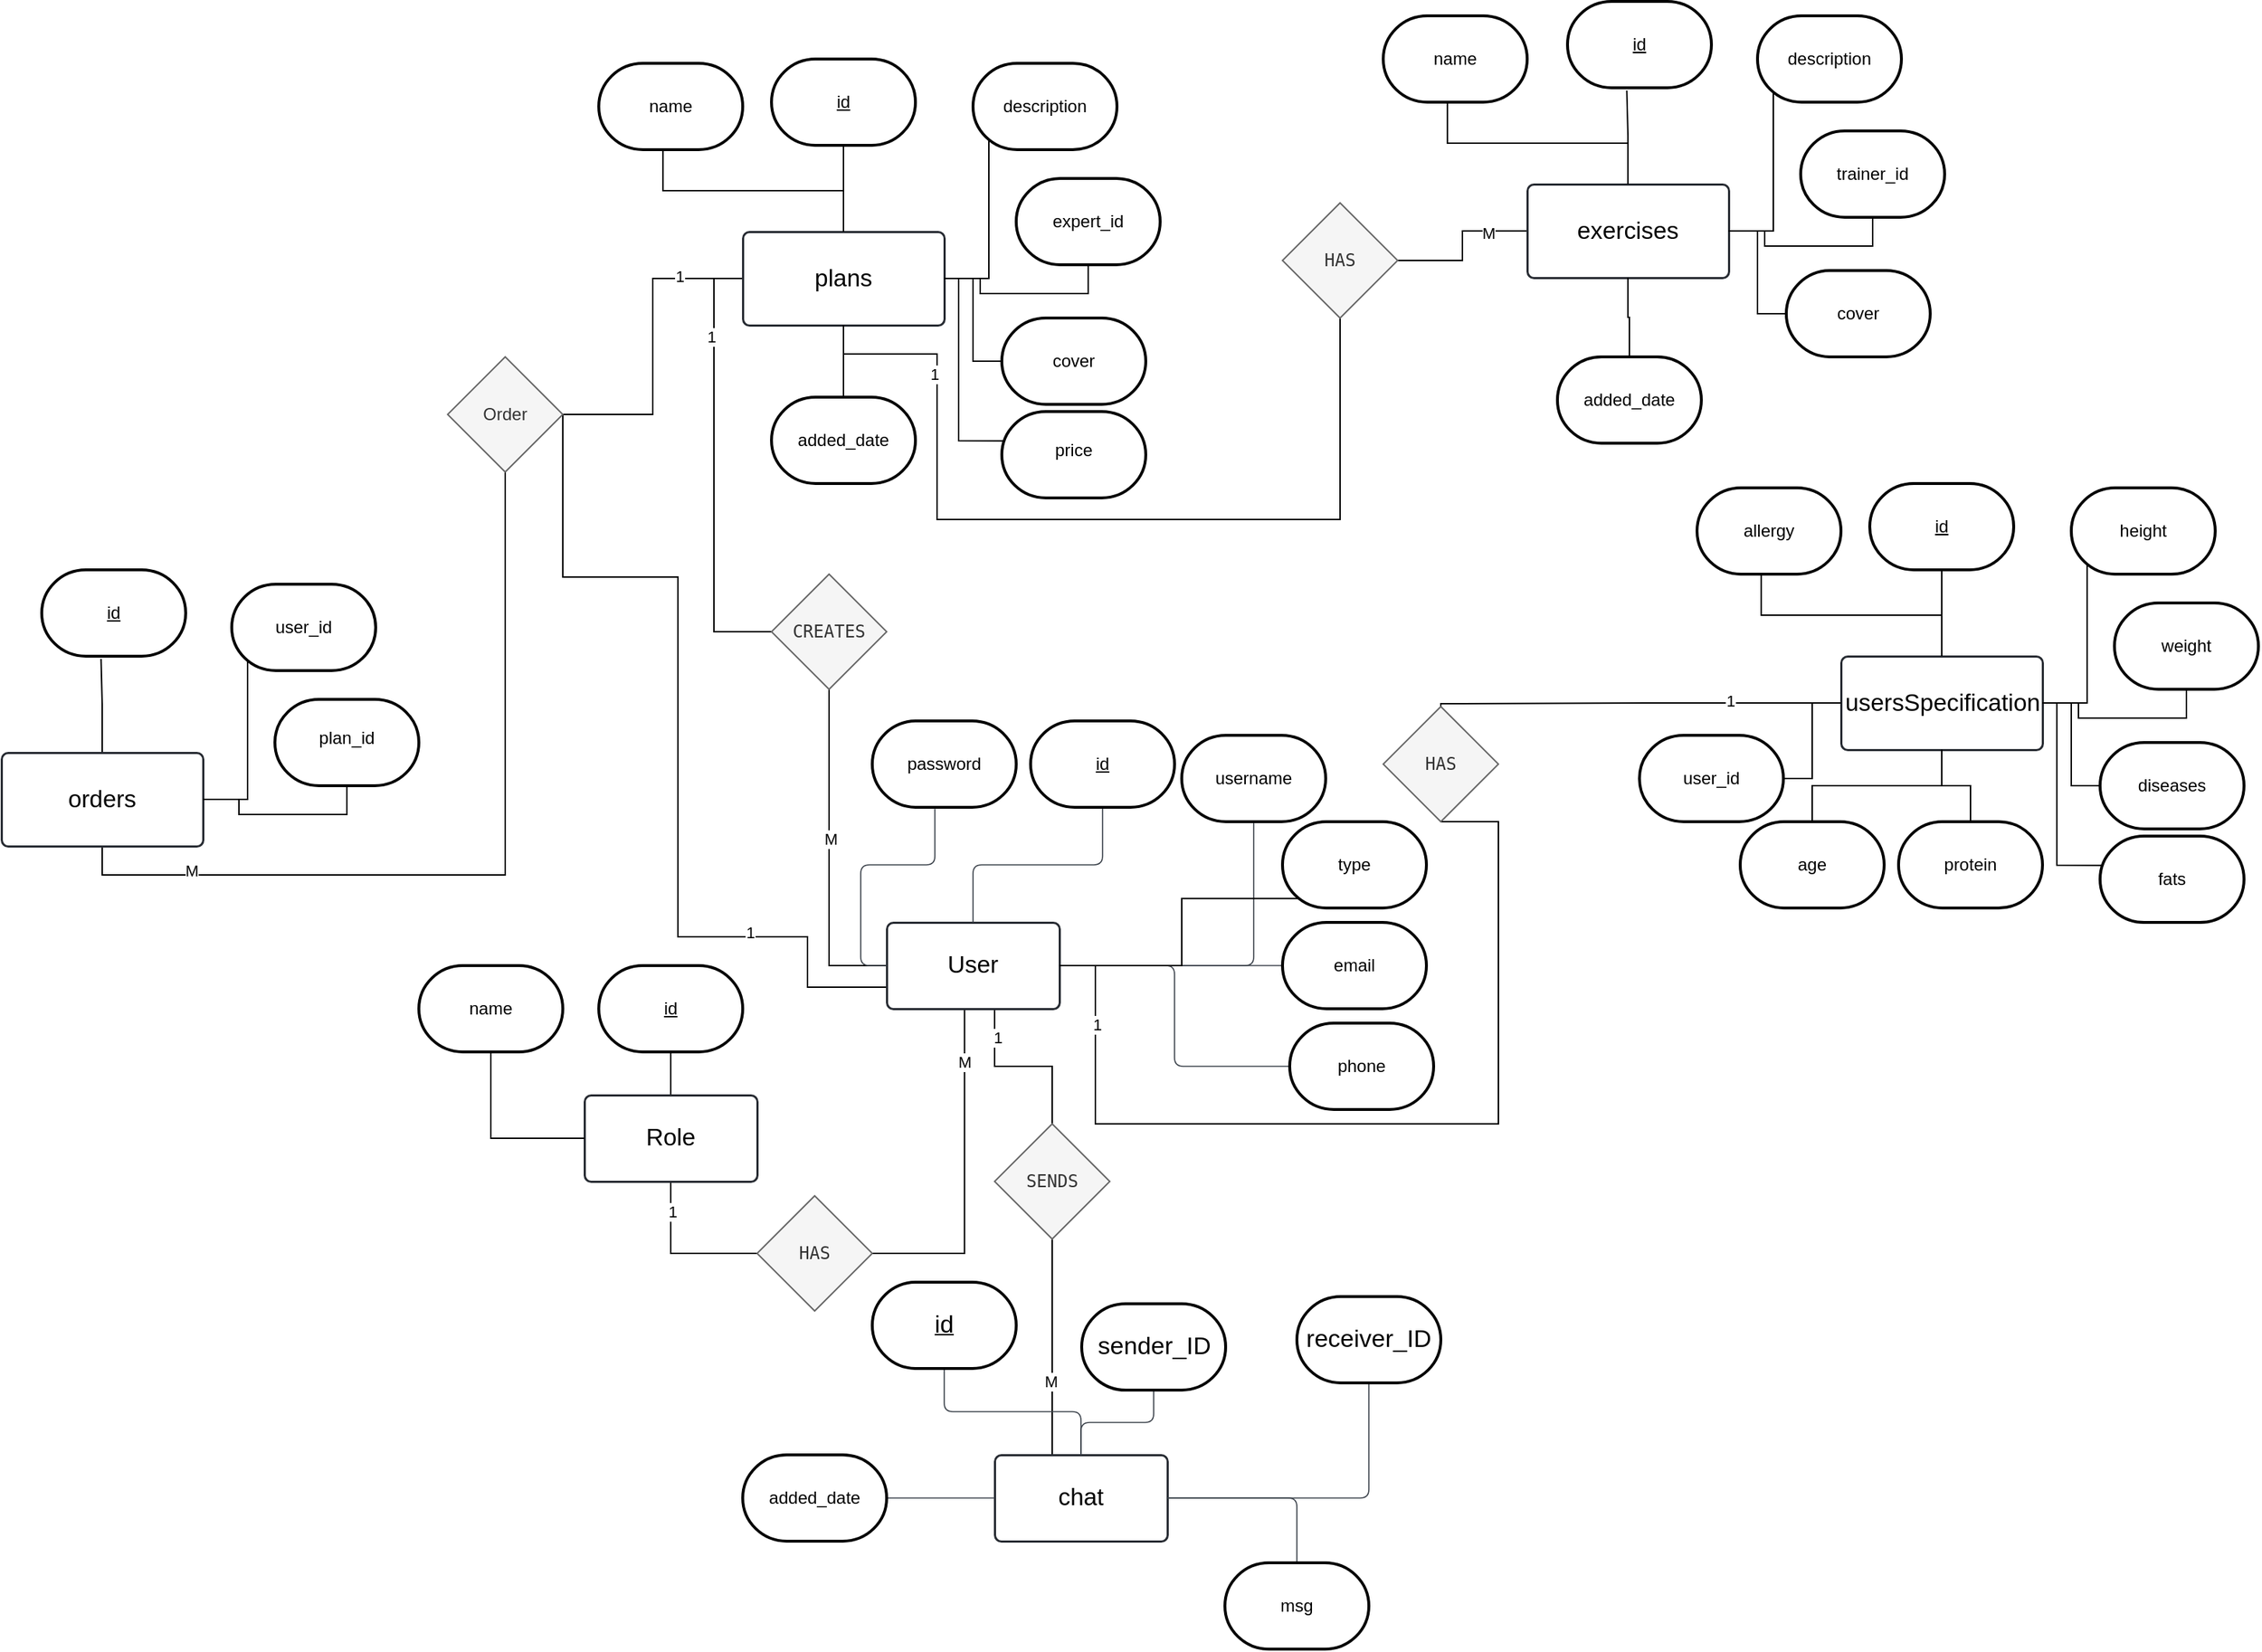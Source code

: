 <mxfile version="26.2.14">
  <diagram name="Page-1" id="hcpHZ6ccYuUKKbrcM0zQ">
    <mxGraphModel dx="2297" dy="2342" grid="1" gridSize="10" guides="1" tooltips="1" connect="1" arrows="1" fold="1" page="1" pageScale="1" pageWidth="583" pageHeight="827" math="0" shadow="0">
      <root>
        <mxCell id="0" />
        <mxCell id="1" parent="0" />
        <mxCell id="k14v_txheM4Cf3BcGJJy-207" style="edgeStyle=orthogonalEdgeStyle;rounded=0;orthogonalLoop=1;jettySize=auto;html=1;entryX=1;entryY=0.5;entryDx=0;entryDy=0;exitX=0.451;exitY=1.016;exitDx=0;exitDy=0;exitPerimeter=0;endArrow=none;startFill=0;" parent="1" source="k14v_txheM4Cf3BcGJJy-8" target="k14v_txheM4Cf3BcGJJy-202" edge="1">
          <mxGeometry relative="1" as="geometry" />
        </mxCell>
        <mxCell id="k14v_txheM4Cf3BcGJJy-210" value="M" style="edgeLabel;html=1;align=center;verticalAlign=middle;resizable=0;points=[];" parent="k14v_txheM4Cf3BcGJJy-207" vertex="1" connectable="0">
          <mxGeometry x="-0.691" relative="1" as="geometry">
            <mxPoint as="offset" />
          </mxGeometry>
        </mxCell>
        <mxCell id="k14v_txheM4Cf3BcGJJy-213" style="edgeStyle=orthogonalEdgeStyle;rounded=0;orthogonalLoop=1;jettySize=auto;html=1;entryX=0.5;entryY=1;entryDx=0;entryDy=0;endArrow=none;startFill=0;exitX=1;exitY=0.5;exitDx=0;exitDy=0;" parent="1" source="k14v_txheM4Cf3BcGJJy-8" target="k14v_txheM4Cf3BcGJJy-203" edge="1">
          <mxGeometry relative="1" as="geometry">
            <Array as="points">
              <mxPoint x="-80" y="-960" />
              <mxPoint x="-80" y="-850" />
              <mxPoint x="200" y="-850" />
              <mxPoint x="200" y="-1060" />
            </Array>
          </mxGeometry>
        </mxCell>
        <mxCell id="k14v_txheM4Cf3BcGJJy-214" value="1" style="edgeLabel;html=1;align=center;verticalAlign=middle;resizable=0;points=[];" parent="k14v_txheM4Cf3BcGJJy-213" vertex="1" connectable="0">
          <mxGeometry x="-0.805" y="1" relative="1" as="geometry">
            <mxPoint y="1" as="offset" />
          </mxGeometry>
        </mxCell>
        <mxCell id="k14v_txheM4Cf3BcGJJy-215" style="edgeStyle=orthogonalEdgeStyle;rounded=0;orthogonalLoop=1;jettySize=auto;html=1;entryX=0.5;entryY=1;entryDx=0;entryDy=0;exitX=0;exitY=0.5;exitDx=0;exitDy=0;endArrow=none;startFill=0;" parent="1" source="k14v_txheM4Cf3BcGJJy-8" target="k14v_txheM4Cf3BcGJJy-204" edge="1">
          <mxGeometry relative="1" as="geometry" />
        </mxCell>
        <mxCell id="k14v_txheM4Cf3BcGJJy-217" value="M" style="edgeLabel;html=1;align=center;verticalAlign=middle;resizable=0;points=[];" parent="k14v_txheM4Cf3BcGJJy-215" vertex="1" connectable="0">
          <mxGeometry x="0.112" y="-1" relative="1" as="geometry">
            <mxPoint y="1" as="offset" />
          </mxGeometry>
        </mxCell>
        <mxCell id="k14v_txheM4Cf3BcGJJy-226" style="edgeStyle=orthogonalEdgeStyle;rounded=0;orthogonalLoop=1;jettySize=auto;html=1;entryX=1;entryY=0.5;entryDx=0;entryDy=0;exitX=0;exitY=0.75;exitDx=0;exitDy=0;endArrow=none;startFill=0;" parent="1" source="k14v_txheM4Cf3BcGJJy-8" target="k14v_txheM4Cf3BcGJJy-223" edge="1">
          <mxGeometry relative="1" as="geometry">
            <Array as="points">
              <mxPoint x="-280" y="-945" />
              <mxPoint x="-280" y="-980" />
              <mxPoint x="-370" y="-980" />
              <mxPoint x="-370" y="-1230" />
            </Array>
          </mxGeometry>
        </mxCell>
        <mxCell id="k14v_txheM4Cf3BcGJJy-228" value="1" style="edgeLabel;html=1;align=center;verticalAlign=middle;resizable=0;points=[];" parent="k14v_txheM4Cf3BcGJJy-226" vertex="1" connectable="0">
          <mxGeometry x="-0.583" y="-3" relative="1" as="geometry">
            <mxPoint as="offset" />
          </mxGeometry>
        </mxCell>
        <mxCell id="k14v_txheM4Cf3BcGJJy-230" style="edgeStyle=orthogonalEdgeStyle;rounded=0;orthogonalLoop=1;jettySize=auto;html=1;endArrow=none;startFill=0;" parent="1" source="k14v_txheM4Cf3BcGJJy-8" target="k14v_txheM4Cf3BcGJJy-206" edge="1">
          <mxGeometry relative="1" as="geometry">
            <Array as="points">
              <mxPoint x="-150" y="-890" />
              <mxPoint x="-110" y="-890" />
            </Array>
          </mxGeometry>
        </mxCell>
        <mxCell id="k14v_txheM4Cf3BcGJJy-233" value="1" style="edgeLabel;html=1;align=center;verticalAlign=middle;resizable=0;points=[];" parent="k14v_txheM4Cf3BcGJJy-230" vertex="1" connectable="0">
          <mxGeometry x="-0.668" y="2" relative="1" as="geometry">
            <mxPoint as="offset" />
          </mxGeometry>
        </mxCell>
        <mxCell id="k14v_txheM4Cf3BcGJJy-8" value="User" style="html=1;overflow=block;blockSpacing=1;whiteSpace=wrap;fontSize=16.7;spacing=3.8;strokeColor=#282c33;strokeOpacity=100;fillOpacity=0;rounded=1;absoluteArcSize=1;arcSize=9;fillColor=#000000;strokeWidth=1.5;lucidId=ub4.8B3P5FTU;" parent="1" vertex="1">
          <mxGeometry x="-225" y="-990" width="120" height="60" as="geometry" />
        </mxCell>
        <mxCell id="k14v_txheM4Cf3BcGJJy-12" value="" style="html=1;jettySize=18;whiteSpace=wrap;fontSize=13;strokeColor=#3a414a;strokeOpacity=100;strokeWidth=0.8;rounded=1;arcSize=12;edgeStyle=orthogonalEdgeStyle;startArrow=none;endArrow=none;exitX=0.5;exitY=0;exitPerimeter=0;entryX=0.5;entryY=1;entryPerimeter=0;lucidId=Tl4.tdSYJboX;entryDx=0;entryDy=0;" parent="1" source="k14v_txheM4Cf3BcGJJy-8" target="k14v_txheM4Cf3BcGJJy-114" edge="1">
          <mxGeometry width="100" height="100" relative="1" as="geometry">
            <Array as="points" />
            <mxPoint x="-165" y="-1035" as="targetPoint" />
          </mxGeometry>
        </mxCell>
        <mxCell id="k14v_txheM4Cf3BcGJJy-14" value="" style="html=1;jettySize=18;whiteSpace=wrap;fontSize=13;strokeColor=#3a414a;strokeOpacity=100;strokeWidth=0.8;rounded=1;arcSize=12;edgeStyle=orthogonalEdgeStyle;startArrow=none;endArrow=none;exitX=1;exitY=0.5;exitPerimeter=0;entryX=0.5;entryY=1;entryPerimeter=0;lucidId=wm4.OwUb2Ibn;entryDx=0;entryDy=0;" parent="1" source="k14v_txheM4Cf3BcGJJy-8" target="k14v_txheM4Cf3BcGJJy-115" edge="1">
          <mxGeometry width="100" height="100" relative="1" as="geometry">
            <Array as="points" />
            <mxPoint x="-15" y="-1020" as="targetPoint" />
          </mxGeometry>
        </mxCell>
        <mxCell id="k14v_txheM4Cf3BcGJJy-16" value="" style="html=1;jettySize=18;whiteSpace=wrap;fontSize=13;strokeColor=#3a414a;strokeOpacity=100;strokeWidth=0.8;rounded=1;arcSize=12;edgeStyle=orthogonalEdgeStyle;startArrow=none;endArrow=none;exitX=1.006;exitY=0.5;exitPerimeter=0;entryX=0;entryY=0.5;entryPerimeter=0;lucidId=Om4.DYU~GO5D;entryDx=0;entryDy=0;" parent="1" source="k14v_txheM4Cf3BcGJJy-8" target="k14v_txheM4Cf3BcGJJy-116" edge="1">
          <mxGeometry width="100" height="100" relative="1" as="geometry">
            <Array as="points" />
            <mxPoint x="14.28" y="-960" as="targetPoint" />
          </mxGeometry>
        </mxCell>
        <mxCell id="k14v_txheM4Cf3BcGJJy-18" value="" style="html=1;jettySize=18;whiteSpace=wrap;fontSize=13;strokeColor=#3a414a;strokeOpacity=100;strokeWidth=0.8;rounded=1;arcSize=12;edgeStyle=orthogonalEdgeStyle;startArrow=none;endArrow=none;exitX=0;exitY=0.5;exitPerimeter=0;entryX=0.435;entryY=1.018;entryPerimeter=0;lucidId=~m4.EF5y.aCc;entryDx=0;entryDy=0;" parent="1" source="k14v_txheM4Cf3BcGJJy-8" target="k14v_txheM4Cf3BcGJJy-117" edge="1">
          <mxGeometry width="100" height="100" relative="1" as="geometry">
            <Array as="points" />
            <mxPoint x="-300" y="-1020.0" as="targetPoint" />
          </mxGeometry>
        </mxCell>
        <mxCell id="k14v_txheM4Cf3BcGJJy-20" value="" style="html=1;jettySize=18;whiteSpace=wrap;fontSize=13;strokeColor=#3a414a;strokeOpacity=100;strokeWidth=0.8;rounded=1;arcSize=12;edgeStyle=orthogonalEdgeStyle;startArrow=none;endArrow=none;exitX=1.006;exitY=0.5;exitPerimeter=0;entryX=0;entryY=0.5;entryPerimeter=0;lucidId=tn4.gTeW8K1N;entryDx=0;entryDy=0;" parent="1" source="k14v_txheM4Cf3BcGJJy-8" target="k14v_txheM4Cf3BcGJJy-118" edge="1">
          <mxGeometry width="100" height="100" relative="1" as="geometry">
            <Array as="points" />
            <mxPoint x="29.28" y="-890" as="targetPoint" />
          </mxGeometry>
        </mxCell>
        <mxCell id="k14v_txheM4Cf3BcGJJy-231" style="edgeStyle=orthogonalEdgeStyle;rounded=0;orthogonalLoop=1;jettySize=auto;html=1;entryX=0.5;entryY=1;entryDx=0;entryDy=0;endArrow=none;startFill=0;" parent="1" source="k14v_txheM4Cf3BcGJJy-49" target="k14v_txheM4Cf3BcGJJy-206" edge="1">
          <mxGeometry relative="1" as="geometry">
            <Array as="points">
              <mxPoint x="-110" y="-660" />
              <mxPoint x="-110" y="-660" />
            </Array>
          </mxGeometry>
        </mxCell>
        <mxCell id="k14v_txheM4Cf3BcGJJy-232" value="M" style="edgeLabel;html=1;align=center;verticalAlign=middle;resizable=0;points=[];" parent="k14v_txheM4Cf3BcGJJy-231" vertex="1" connectable="0">
          <mxGeometry x="-0.31" y="1" relative="1" as="geometry">
            <mxPoint as="offset" />
          </mxGeometry>
        </mxCell>
        <mxCell id="k14v_txheM4Cf3BcGJJy-49" value="chat" style="html=1;overflow=block;blockSpacing=1;whiteSpace=wrap;fontSize=16.7;spacing=3.8;strokeColor=#282c33;strokeOpacity=100;fillOpacity=0;rounded=1;absoluteArcSize=1;arcSize=9;fillColor=#000000;strokeWidth=1.5;lucidId=Aa4.6Gmrf4B5;" parent="1" vertex="1">
          <mxGeometry x="-150" y="-620" width="120" height="60" as="geometry" />
        </mxCell>
        <mxCell id="k14v_txheM4Cf3BcGJJy-55" value="" style="html=1;jettySize=18;whiteSpace=wrap;fontSize=13;strokeColor=#3a414a;strokeOpacity=100;strokeWidth=0.8;rounded=1;arcSize=12;edgeStyle=orthogonalEdgeStyle;startArrow=none;endArrow=none;exitX=0;exitY=0.5;exitPerimeter=0;entryX=1;entryY=0.5;entryPerimeter=0;lucidId=7h4..savkBz.;entryDx=0;entryDy=0;" parent="1" source="k14v_txheM4Cf3BcGJJy-49" target="k14v_txheM4Cf3BcGJJy-75" edge="1">
          <mxGeometry width="100" height="100" relative="1" as="geometry">
            <Array as="points" />
            <mxPoint x="-205" y="-590" as="targetPoint" />
          </mxGeometry>
        </mxCell>
        <mxCell id="k14v_txheM4Cf3BcGJJy-56" value="" style="html=1;jettySize=18;whiteSpace=wrap;fontSize=13;strokeColor=#3a414a;strokeOpacity=100;strokeWidth=0.8;rounded=1;arcSize=12;edgeStyle=orthogonalEdgeStyle;startArrow=none;endArrow=none;exitX=0.5;exitY=0;exitPerimeter=0;entryX=0.5;entryY=1;entryPerimeter=0;lucidId=gi4.UuPNpwAK;entryDx=0;entryDy=0;" parent="1" source="k14v_txheM4Cf3BcGJJy-49" target="k14v_txheM4Cf3BcGJJy-76" edge="1">
          <mxGeometry width="100" height="100" relative="1" as="geometry">
            <Array as="points" />
            <mxPoint x="-195" y="-650" as="targetPoint" />
          </mxGeometry>
        </mxCell>
        <mxCell id="k14v_txheM4Cf3BcGJJy-57" value="" style="html=1;jettySize=18;whiteSpace=wrap;fontSize=13;strokeColor=#3a414a;strokeOpacity=100;strokeWidth=0.8;rounded=1;arcSize=12;edgeStyle=orthogonalEdgeStyle;startArrow=none;endArrow=none;entryX=0.5;entryY=1;entryPerimeter=0;lucidId=wi4.hVW3zap1;entryDx=0;entryDy=0;" parent="1" source="k14v_txheM4Cf3BcGJJy-49" target="k14v_txheM4Cf3BcGJJy-77" edge="1">
          <mxGeometry width="100" height="100" relative="1" as="geometry">
            <Array as="points" />
            <mxPoint x="-45" y="-650" as="targetPoint" />
          </mxGeometry>
        </mxCell>
        <mxCell id="k14v_txheM4Cf3BcGJJy-58" value="" style="html=1;jettySize=18;whiteSpace=wrap;fontSize=13;strokeColor=#3a414a;strokeOpacity=100;strokeWidth=0.8;rounded=1;arcSize=12;edgeStyle=orthogonalEdgeStyle;startArrow=none;endArrow=none;exitX=1;exitY=0.5;exitPerimeter=0;entryX=0.5;entryY=1;entryPerimeter=0;lucidId=Ii4._DBY6bai;entryDx=0;entryDy=0;" parent="1" source="k14v_txheM4Cf3BcGJJy-49" target="k14v_txheM4Cf3BcGJJy-78" edge="1">
          <mxGeometry width="100" height="100" relative="1" as="geometry">
            <Array as="points" />
            <mxPoint x="105" y="-650" as="targetPoint" />
          </mxGeometry>
        </mxCell>
        <mxCell id="k14v_txheM4Cf3BcGJJy-59" value="" style="html=1;jettySize=18;whiteSpace=wrap;fontSize=13;strokeColor=#3a414a;strokeOpacity=100;strokeWidth=0.8;rounded=1;arcSize=12;edgeStyle=orthogonalEdgeStyle;startArrow=none;endArrow=none;exitX=1;exitY=0.5;exitPerimeter=0;lucidId=6i4.wJq~u8gJ;entryX=0.5;entryY=0;entryDx=0;entryDy=0;entryPerimeter=0;" parent="1" source="k14v_txheM4Cf3BcGJJy-49" target="k14v_txheM4Cf3BcGJJy-79" edge="1">
          <mxGeometry width="100" height="100" relative="1" as="geometry">
            <Array as="points" />
            <mxPoint x="60" y="-550" as="targetPoint" />
          </mxGeometry>
        </mxCell>
        <mxCell id="k14v_txheM4Cf3BcGJJy-75" value="added_date" style="strokeWidth=2;html=1;shape=mxgraph.flowchart.terminator;whiteSpace=wrap;" parent="1" vertex="1">
          <mxGeometry x="-325" y="-620" width="100" height="60" as="geometry" />
        </mxCell>
        <mxCell id="k14v_txheM4Cf3BcGJJy-76" value="&lt;span style=&quot;font-size: 17px;&quot;&gt;&lt;u&gt;id&lt;/u&gt;&lt;/span&gt;" style="strokeWidth=2;html=1;shape=mxgraph.flowchart.terminator;whiteSpace=wrap;" parent="1" vertex="1">
          <mxGeometry x="-235" y="-740" width="100" height="60" as="geometry" />
        </mxCell>
        <mxCell id="k14v_txheM4Cf3BcGJJy-77" value="&lt;span style=&quot;font-size: 17px;&quot;&gt;sender_ID&lt;/span&gt;" style="strokeWidth=2;html=1;shape=mxgraph.flowchart.terminator;whiteSpace=wrap;" parent="1" vertex="1">
          <mxGeometry x="-89.5" y="-725" width="100" height="60" as="geometry" />
        </mxCell>
        <mxCell id="k14v_txheM4Cf3BcGJJy-78" value="&lt;span style=&quot;font-size: 17px;&quot;&gt;receiver_ID&lt;/span&gt;" style="strokeWidth=2;html=1;shape=mxgraph.flowchart.terminator;whiteSpace=wrap;" parent="1" vertex="1">
          <mxGeometry x="60" y="-730" width="100" height="60" as="geometry" />
        </mxCell>
        <mxCell id="k14v_txheM4Cf3BcGJJy-79" value="msg" style="strokeWidth=2;html=1;shape=mxgraph.flowchart.terminator;whiteSpace=wrap;" parent="1" vertex="1">
          <mxGeometry x="10" y="-545" width="100" height="60" as="geometry" />
        </mxCell>
        <mxCell id="k14v_txheM4Cf3BcGJJy-114" value="&lt;u&gt;id&lt;/u&gt;" style="strokeWidth=2;html=1;shape=mxgraph.flowchart.terminator;whiteSpace=wrap;" parent="1" vertex="1">
          <mxGeometry x="-125" y="-1130" width="100" height="60" as="geometry" />
        </mxCell>
        <mxCell id="k14v_txheM4Cf3BcGJJy-115" value="username" style="strokeWidth=2;html=1;shape=mxgraph.flowchart.terminator;whiteSpace=wrap;" parent="1" vertex="1">
          <mxGeometry x="-20" y="-1120" width="100" height="60" as="geometry" />
        </mxCell>
        <mxCell id="k14v_txheM4Cf3BcGJJy-116" value="email" style="strokeWidth=2;html=1;shape=mxgraph.flowchart.terminator;whiteSpace=wrap;" parent="1" vertex="1">
          <mxGeometry x="50" y="-990" width="100" height="60" as="geometry" />
        </mxCell>
        <mxCell id="k14v_txheM4Cf3BcGJJy-117" value="password" style="strokeWidth=2;html=1;shape=mxgraph.flowchart.terminator;whiteSpace=wrap;" parent="1" vertex="1">
          <mxGeometry x="-235" y="-1130" width="100" height="60" as="geometry" />
        </mxCell>
        <mxCell id="k14v_txheM4Cf3BcGJJy-118" value="phone" style="strokeWidth=2;html=1;shape=mxgraph.flowchart.terminator;whiteSpace=wrap;" parent="1" vertex="1">
          <mxGeometry x="55" y="-920" width="100" height="60" as="geometry" />
        </mxCell>
        <mxCell id="k14v_txheM4Cf3BcGJJy-119" value="type" style="strokeWidth=2;html=1;shape=mxgraph.flowchart.terminator;whiteSpace=wrap;" parent="1" vertex="1">
          <mxGeometry x="50" y="-1060" width="100" height="60" as="geometry" />
        </mxCell>
        <mxCell id="k14v_txheM4Cf3BcGJJy-120" style="edgeStyle=orthogonalEdgeStyle;rounded=0;orthogonalLoop=1;jettySize=auto;html=1;entryX=0.11;entryY=0.89;entryDx=0;entryDy=0;entryPerimeter=0;endArrow=none;startFill=0;" parent="1" source="k14v_txheM4Cf3BcGJJy-8" target="k14v_txheM4Cf3BcGJJy-119" edge="1">
          <mxGeometry relative="1" as="geometry">
            <Array as="points">
              <mxPoint x="-20" y="-960" />
              <mxPoint x="-20" y="-1007" />
            </Array>
          </mxGeometry>
        </mxCell>
        <mxCell id="k14v_txheM4Cf3BcGJJy-125" style="edgeStyle=orthogonalEdgeStyle;rounded=0;orthogonalLoop=1;jettySize=auto;html=1;endArrow=none;startFill=0;" parent="1" source="k14v_txheM4Cf3BcGJJy-121" target="k14v_txheM4Cf3BcGJJy-123" edge="1">
          <mxGeometry relative="1" as="geometry" />
        </mxCell>
        <mxCell id="k14v_txheM4Cf3BcGJJy-208" style="edgeStyle=orthogonalEdgeStyle;rounded=0;orthogonalLoop=1;jettySize=auto;html=1;entryX=0;entryY=0.5;entryDx=0;entryDy=0;endArrow=none;startFill=0;" parent="1" source="k14v_txheM4Cf3BcGJJy-121" target="k14v_txheM4Cf3BcGJJy-202" edge="1">
          <mxGeometry relative="1" as="geometry" />
        </mxCell>
        <mxCell id="k14v_txheM4Cf3BcGJJy-209" value="1" style="edgeLabel;html=1;align=center;verticalAlign=middle;resizable=0;points=[];" parent="k14v_txheM4Cf3BcGJJy-208" vertex="1" connectable="0">
          <mxGeometry x="-0.621" y="1" relative="1" as="geometry">
            <mxPoint as="offset" />
          </mxGeometry>
        </mxCell>
        <mxCell id="k14v_txheM4Cf3BcGJJy-121" value="Role" style="html=1;overflow=block;blockSpacing=1;whiteSpace=wrap;fontSize=16.7;spacing=3.8;strokeColor=#282c33;strokeOpacity=100;fillOpacity=0;rounded=1;absoluteArcSize=1;arcSize=9;fillColor=#000000;strokeWidth=1.5;lucidId=ub4.8B3P5FTU;" parent="1" vertex="1">
          <mxGeometry x="-435" y="-870" width="120" height="60" as="geometry" />
        </mxCell>
        <mxCell id="k14v_txheM4Cf3BcGJJy-123" value="&lt;u&gt;id&lt;/u&gt;" style="strokeWidth=2;html=1;shape=mxgraph.flowchart.terminator;whiteSpace=wrap;" parent="1" vertex="1">
          <mxGeometry x="-425" y="-960" width="100" height="60" as="geometry" />
        </mxCell>
        <mxCell id="k14v_txheM4Cf3BcGJJy-124" value="name" style="strokeWidth=2;html=1;shape=mxgraph.flowchart.terminator;whiteSpace=wrap;" parent="1" vertex="1">
          <mxGeometry x="-550" y="-960" width="100" height="60" as="geometry" />
        </mxCell>
        <mxCell id="k14v_txheM4Cf3BcGJJy-126" style="edgeStyle=orthogonalEdgeStyle;rounded=0;orthogonalLoop=1;jettySize=auto;html=1;exitX=0;exitY=0.5;exitDx=0;exitDy=0;entryX=0.5;entryY=1;entryDx=0;entryDy=0;entryPerimeter=0;endArrow=none;startFill=0;" parent="1" source="k14v_txheM4Cf3BcGJJy-121" target="k14v_txheM4Cf3BcGJJy-124" edge="1">
          <mxGeometry relative="1" as="geometry" />
        </mxCell>
        <mxCell id="k14v_txheM4Cf3BcGJJy-139" style="edgeStyle=orthogonalEdgeStyle;rounded=0;orthogonalLoop=1;jettySize=auto;html=1;endArrow=none;startFill=0;entryX=0.5;entryY=1;entryDx=0;entryDy=0;entryPerimeter=0;" parent="1" source="k14v_txheM4Cf3BcGJJy-129" target="k14v_txheM4Cf3BcGJJy-130" edge="1">
          <mxGeometry relative="1" as="geometry">
            <mxPoint x="508" y="-1230" as="targetPoint" />
          </mxGeometry>
        </mxCell>
        <mxCell id="k14v_txheM4Cf3BcGJJy-143" style="edgeStyle=orthogonalEdgeStyle;rounded=0;orthogonalLoop=1;jettySize=auto;html=1;endArrow=none;startFill=0;" parent="1" source="k14v_txheM4Cf3BcGJJy-129" target="k14v_txheM4Cf3BcGJJy-134" edge="1">
          <mxGeometry relative="1" as="geometry" />
        </mxCell>
        <mxCell id="k14v_txheM4Cf3BcGJJy-211" style="edgeStyle=orthogonalEdgeStyle;rounded=0;orthogonalLoop=1;jettySize=auto;html=1;entryX=0.5;entryY=0;entryDx=0;entryDy=0;endArrow=none;startFill=0;" parent="1" source="k14v_txheM4Cf3BcGJJy-129" target="k14v_txheM4Cf3BcGJJy-203" edge="1">
          <mxGeometry relative="1" as="geometry">
            <Array as="points">
              <mxPoint x="318" y="-1142" />
              <mxPoint x="160" y="-1142" />
            </Array>
          </mxGeometry>
        </mxCell>
        <mxCell id="k14v_txheM4Cf3BcGJJy-212" value="1" style="edgeLabel;html=1;align=center;verticalAlign=middle;resizable=0;points=[];" parent="k14v_txheM4Cf3BcGJJy-211" vertex="1" connectable="0">
          <mxGeometry x="-0.449" y="-2" relative="1" as="geometry">
            <mxPoint as="offset" />
          </mxGeometry>
        </mxCell>
        <mxCell id="k14v_txheM4Cf3BcGJJy-129" value="usersSpecification" style="html=1;overflow=block;blockSpacing=1;whiteSpace=wrap;fontSize=16.7;spacing=3.8;strokeColor=#282c33;strokeOpacity=100;fillOpacity=0;rounded=1;absoluteArcSize=1;arcSize=9;fillColor=#000000;strokeWidth=1.5;lucidId=ub4.8B3P5FTU;" parent="1" vertex="1">
          <mxGeometry x="438" y="-1175" width="140" height="65" as="geometry" />
        </mxCell>
        <mxCell id="k14v_txheM4Cf3BcGJJy-130" value="&lt;u&gt;id&lt;/u&gt;" style="strokeWidth=2;html=1;shape=mxgraph.flowchart.terminator;whiteSpace=wrap;" parent="1" vertex="1">
          <mxGeometry x="458" y="-1295" width="100" height="60" as="geometry" />
        </mxCell>
        <mxCell id="k14v_txheM4Cf3BcGJJy-131" value="allergy" style="strokeWidth=2;html=1;shape=mxgraph.flowchart.terminator;whiteSpace=wrap;" parent="1" vertex="1">
          <mxGeometry x="338" y="-1292" width="100" height="60" as="geometry" />
        </mxCell>
        <mxCell id="k14v_txheM4Cf3BcGJJy-132" value="height" style="strokeWidth=2;html=1;shape=mxgraph.flowchart.terminator;whiteSpace=wrap;" parent="1" vertex="1">
          <mxGeometry x="598" y="-1292" width="100" height="60" as="geometry" />
        </mxCell>
        <mxCell id="k14v_txheM4Cf3BcGJJy-133" value="weight" style="strokeWidth=2;html=1;shape=mxgraph.flowchart.terminator;whiteSpace=wrap;" parent="1" vertex="1">
          <mxGeometry x="628" y="-1212" width="100" height="60" as="geometry" />
        </mxCell>
        <mxCell id="k14v_txheM4Cf3BcGJJy-134" value="diseases" style="strokeWidth=2;html=1;shape=mxgraph.flowchart.terminator;whiteSpace=wrap;" parent="1" vertex="1">
          <mxGeometry x="618" y="-1115" width="100" height="60" as="geometry" />
        </mxCell>
        <mxCell id="k14v_txheM4Cf3BcGJJy-135" value="fats" style="strokeWidth=2;html=1;shape=mxgraph.flowchart.terminator;whiteSpace=wrap;" parent="1" vertex="1">
          <mxGeometry x="618" y="-1050" width="100" height="60" as="geometry" />
        </mxCell>
        <mxCell id="k14v_txheM4Cf3BcGJJy-136" value="protein" style="strokeWidth=2;html=1;shape=mxgraph.flowchart.terminator;whiteSpace=wrap;" parent="1" vertex="1">
          <mxGeometry x="478" y="-1060" width="100" height="60" as="geometry" />
        </mxCell>
        <mxCell id="k14v_txheM4Cf3BcGJJy-137" value="age" style="strokeWidth=2;html=1;shape=mxgraph.flowchart.terminator;whiteSpace=wrap;" parent="1" vertex="1">
          <mxGeometry x="368" y="-1060" width="100" height="60" as="geometry" />
        </mxCell>
        <mxCell id="k14v_txheM4Cf3BcGJJy-138" value="user_id" style="strokeWidth=2;html=1;shape=mxgraph.flowchart.terminator;whiteSpace=wrap;" parent="1" vertex="1">
          <mxGeometry x="298" y="-1120" width="100" height="60" as="geometry" />
        </mxCell>
        <mxCell id="k14v_txheM4Cf3BcGJJy-140" style="edgeStyle=orthogonalEdgeStyle;rounded=0;orthogonalLoop=1;jettySize=auto;html=1;entryX=0.446;entryY=1.003;entryDx=0;entryDy=0;entryPerimeter=0;endArrow=none;startFill=0;" parent="1" source="k14v_txheM4Cf3BcGJJy-129" target="k14v_txheM4Cf3BcGJJy-131" edge="1">
          <mxGeometry relative="1" as="geometry" />
        </mxCell>
        <mxCell id="k14v_txheM4Cf3BcGJJy-141" style="edgeStyle=orthogonalEdgeStyle;rounded=0;orthogonalLoop=1;jettySize=auto;html=1;entryX=0.11;entryY=0.89;entryDx=0;entryDy=0;entryPerimeter=0;endArrow=none;startFill=0;" parent="1" source="k14v_txheM4Cf3BcGJJy-129" target="k14v_txheM4Cf3BcGJJy-132" edge="1">
          <mxGeometry relative="1" as="geometry" />
        </mxCell>
        <mxCell id="k14v_txheM4Cf3BcGJJy-142" style="edgeStyle=orthogonalEdgeStyle;rounded=0;orthogonalLoop=1;jettySize=auto;html=1;entryX=0.5;entryY=1;entryDx=0;entryDy=0;entryPerimeter=0;endArrow=none;startFill=0;" parent="1" source="k14v_txheM4Cf3BcGJJy-129" target="k14v_txheM4Cf3BcGJJy-133" edge="1">
          <mxGeometry relative="1" as="geometry" />
        </mxCell>
        <mxCell id="k14v_txheM4Cf3BcGJJy-144" style="edgeStyle=orthogonalEdgeStyle;rounded=0;orthogonalLoop=1;jettySize=auto;html=1;entryX=0.019;entryY=0.339;entryDx=0;entryDy=0;entryPerimeter=0;endArrow=none;startFill=0;" parent="1" source="k14v_txheM4Cf3BcGJJy-129" target="k14v_txheM4Cf3BcGJJy-135" edge="1">
          <mxGeometry relative="1" as="geometry">
            <Array as="points">
              <mxPoint x="588" y="-1142" />
              <mxPoint x="588" y="-1030" />
            </Array>
          </mxGeometry>
        </mxCell>
        <mxCell id="k14v_txheM4Cf3BcGJJy-145" style="edgeStyle=orthogonalEdgeStyle;rounded=0;orthogonalLoop=1;jettySize=auto;html=1;entryX=0.5;entryY=0;entryDx=0;entryDy=0;entryPerimeter=0;endArrow=none;startFill=0;" parent="1" source="k14v_txheM4Cf3BcGJJy-129" target="k14v_txheM4Cf3BcGJJy-136" edge="1">
          <mxGeometry relative="1" as="geometry" />
        </mxCell>
        <mxCell id="k14v_txheM4Cf3BcGJJy-146" style="edgeStyle=orthogonalEdgeStyle;rounded=0;orthogonalLoop=1;jettySize=auto;html=1;entryX=0.5;entryY=0;entryDx=0;entryDy=0;entryPerimeter=0;endArrow=none;startFill=0;" parent="1" source="k14v_txheM4Cf3BcGJJy-129" target="k14v_txheM4Cf3BcGJJy-137" edge="1">
          <mxGeometry relative="1" as="geometry" />
        </mxCell>
        <mxCell id="k14v_txheM4Cf3BcGJJy-147" style="edgeStyle=orthogonalEdgeStyle;rounded=0;orthogonalLoop=1;jettySize=auto;html=1;entryX=1;entryY=0.5;entryDx=0;entryDy=0;entryPerimeter=0;endArrow=none;startFill=0;" parent="1" source="k14v_txheM4Cf3BcGJJy-129" target="k14v_txheM4Cf3BcGJJy-138" edge="1">
          <mxGeometry relative="1" as="geometry" />
        </mxCell>
        <mxCell id="k14v_txheM4Cf3BcGJJy-149" style="edgeStyle=orthogonalEdgeStyle;rounded=0;orthogonalLoop=1;jettySize=auto;html=1;endArrow=none;startFill=0;entryX=0.5;entryY=1;entryDx=0;entryDy=0;entryPerimeter=0;" parent="1" source="k14v_txheM4Cf3BcGJJy-151" target="k14v_txheM4Cf3BcGJJy-152" edge="1">
          <mxGeometry relative="1" as="geometry">
            <mxPoint x="-255" y="-1525" as="targetPoint" />
          </mxGeometry>
        </mxCell>
        <mxCell id="k14v_txheM4Cf3BcGJJy-150" style="edgeStyle=orthogonalEdgeStyle;rounded=0;orthogonalLoop=1;jettySize=auto;html=1;endArrow=none;startFill=0;" parent="1" source="k14v_txheM4Cf3BcGJJy-151" target="k14v_txheM4Cf3BcGJJy-156" edge="1">
          <mxGeometry relative="1" as="geometry" />
        </mxCell>
        <mxCell id="k14v_txheM4Cf3BcGJJy-216" style="edgeStyle=orthogonalEdgeStyle;rounded=0;orthogonalLoop=1;jettySize=auto;html=1;entryX=0;entryY=0.5;entryDx=0;entryDy=0;exitX=0;exitY=0.5;exitDx=0;exitDy=0;endArrow=none;startFill=0;" parent="1" source="k14v_txheM4Cf3BcGJJy-151" target="k14v_txheM4Cf3BcGJJy-204" edge="1">
          <mxGeometry relative="1" as="geometry" />
        </mxCell>
        <mxCell id="k14v_txheM4Cf3BcGJJy-218" value="1" style="edgeLabel;html=1;align=center;verticalAlign=middle;resizable=0;points=[];" parent="k14v_txheM4Cf3BcGJJy-216" vertex="1" connectable="0">
          <mxGeometry x="-0.608" y="-2" relative="1" as="geometry">
            <mxPoint as="offset" />
          </mxGeometry>
        </mxCell>
        <mxCell id="k14v_txheM4Cf3BcGJJy-220" style="edgeStyle=orthogonalEdgeStyle;rounded=0;orthogonalLoop=1;jettySize=auto;html=1;exitX=0.5;exitY=1;exitDx=0;exitDy=0;endArrow=none;startFill=0;" parent="1" source="k14v_txheM4Cf3BcGJJy-151" target="k14v_txheM4Cf3BcGJJy-205" edge="1">
          <mxGeometry relative="1" as="geometry">
            <Array as="points">
              <mxPoint x="-255" y="-1385" />
              <mxPoint x="-190" y="-1385" />
              <mxPoint x="-190" y="-1270" />
              <mxPoint x="90" y="-1270" />
            </Array>
          </mxGeometry>
        </mxCell>
        <mxCell id="k14v_txheM4Cf3BcGJJy-222" value="1" style="edgeLabel;html=1;align=center;verticalAlign=middle;resizable=0;points=[];" parent="k14v_txheM4Cf3BcGJJy-220" vertex="1" connectable="0">
          <mxGeometry x="-0.683" y="-2" relative="1" as="geometry">
            <mxPoint as="offset" />
          </mxGeometry>
        </mxCell>
        <mxCell id="k14v_txheM4Cf3BcGJJy-224" style="edgeStyle=orthogonalEdgeStyle;rounded=0;orthogonalLoop=1;jettySize=auto;html=1;entryX=1;entryY=0.5;entryDx=0;entryDy=0;endArrow=none;startFill=0;" parent="1" source="k14v_txheM4Cf3BcGJJy-151" target="k14v_txheM4Cf3BcGJJy-223" edge="1">
          <mxGeometry relative="1" as="geometry" />
        </mxCell>
        <mxCell id="k14v_txheM4Cf3BcGJJy-229" value="1" style="edgeLabel;html=1;align=center;verticalAlign=middle;resizable=0;points=[];" parent="k14v_txheM4Cf3BcGJJy-224" vertex="1" connectable="0">
          <mxGeometry x="-0.602" y="-2" relative="1" as="geometry">
            <mxPoint x="-1" as="offset" />
          </mxGeometry>
        </mxCell>
        <mxCell id="k14v_txheM4Cf3BcGJJy-151" value="plans" style="html=1;overflow=block;blockSpacing=1;whiteSpace=wrap;fontSize=16.7;spacing=3.8;strokeColor=#282c33;strokeOpacity=100;fillOpacity=0;rounded=1;absoluteArcSize=1;arcSize=9;fillColor=#000000;strokeWidth=1.5;lucidId=ub4.8B3P5FTU;" parent="1" vertex="1">
          <mxGeometry x="-325" y="-1470" width="140" height="65" as="geometry" />
        </mxCell>
        <mxCell id="k14v_txheM4Cf3BcGJJy-152" value="&lt;u&gt;id&lt;/u&gt;" style="strokeWidth=2;html=1;shape=mxgraph.flowchart.terminator;whiteSpace=wrap;" parent="1" vertex="1">
          <mxGeometry x="-305" y="-1590" width="100" height="60" as="geometry" />
        </mxCell>
        <mxCell id="k14v_txheM4Cf3BcGJJy-153" value="name" style="strokeWidth=2;html=1;shape=mxgraph.flowchart.terminator;whiteSpace=wrap;" parent="1" vertex="1">
          <mxGeometry x="-425" y="-1587" width="100" height="60" as="geometry" />
        </mxCell>
        <mxCell id="k14v_txheM4Cf3BcGJJy-154" value="description" style="strokeWidth=2;html=1;shape=mxgraph.flowchart.terminator;whiteSpace=wrap;" parent="1" vertex="1">
          <mxGeometry x="-165" y="-1587" width="100" height="60" as="geometry" />
        </mxCell>
        <mxCell id="k14v_txheM4Cf3BcGJJy-155" value="expert_id" style="strokeWidth=2;html=1;shape=mxgraph.flowchart.terminator;whiteSpace=wrap;" parent="1" vertex="1">
          <mxGeometry x="-135" y="-1507" width="100" height="60" as="geometry" />
        </mxCell>
        <mxCell id="k14v_txheM4Cf3BcGJJy-156" value="cover" style="strokeWidth=2;html=1;shape=mxgraph.flowchart.terminator;whiteSpace=wrap;" parent="1" vertex="1">
          <mxGeometry x="-145" y="-1410" width="100" height="60" as="geometry" />
        </mxCell>
        <mxCell id="k14v_txheM4Cf3BcGJJy-157" value="&lt;table&gt;&lt;tbody&gt;&lt;tr&gt;&lt;td data-end=&quot;1367&quot; data-start=&quot;1359&quot; class=&quot;max-w-[calc(var(--thread-content-max-width)*2/3)]&quot;&gt;price&lt;/td&gt;&lt;/tr&gt;&lt;/tbody&gt;&lt;/table&gt;&lt;table&gt;&lt;tbody&gt;&lt;tr&gt;&lt;td data-end=&quot;1373&quot; data-start=&quot;1367&quot; class=&quot;max-w-[calc(var(--thread-content-max-width)*2/3)]&quot;&gt;&lt;/td&gt;&lt;/tr&gt;&lt;/tbody&gt;&lt;/table&gt;" style="strokeWidth=2;html=1;shape=mxgraph.flowchart.terminator;whiteSpace=wrap;" parent="1" vertex="1">
          <mxGeometry x="-145" y="-1345" width="100" height="60" as="geometry" />
        </mxCell>
        <mxCell id="k14v_txheM4Cf3BcGJJy-158" value="added_date" style="strokeWidth=2;html=1;shape=mxgraph.flowchart.terminator;whiteSpace=wrap;" parent="1" vertex="1">
          <mxGeometry x="-305" y="-1355" width="100" height="60" as="geometry" />
        </mxCell>
        <mxCell id="k14v_txheM4Cf3BcGJJy-161" style="edgeStyle=orthogonalEdgeStyle;rounded=0;orthogonalLoop=1;jettySize=auto;html=1;entryX=0.446;entryY=1.003;entryDx=0;entryDy=0;entryPerimeter=0;endArrow=none;startFill=0;" parent="1" source="k14v_txheM4Cf3BcGJJy-151" target="k14v_txheM4Cf3BcGJJy-153" edge="1">
          <mxGeometry relative="1" as="geometry" />
        </mxCell>
        <mxCell id="k14v_txheM4Cf3BcGJJy-162" style="edgeStyle=orthogonalEdgeStyle;rounded=0;orthogonalLoop=1;jettySize=auto;html=1;entryX=0.11;entryY=0.89;entryDx=0;entryDy=0;entryPerimeter=0;endArrow=none;startFill=0;" parent="1" source="k14v_txheM4Cf3BcGJJy-151" target="k14v_txheM4Cf3BcGJJy-154" edge="1">
          <mxGeometry relative="1" as="geometry" />
        </mxCell>
        <mxCell id="k14v_txheM4Cf3BcGJJy-163" style="edgeStyle=orthogonalEdgeStyle;rounded=0;orthogonalLoop=1;jettySize=auto;html=1;entryX=0.5;entryY=1;entryDx=0;entryDy=0;entryPerimeter=0;endArrow=none;startFill=0;" parent="1" source="k14v_txheM4Cf3BcGJJy-151" target="k14v_txheM4Cf3BcGJJy-155" edge="1">
          <mxGeometry relative="1" as="geometry" />
        </mxCell>
        <mxCell id="k14v_txheM4Cf3BcGJJy-164" style="edgeStyle=orthogonalEdgeStyle;rounded=0;orthogonalLoop=1;jettySize=auto;html=1;entryX=0.019;entryY=0.339;entryDx=0;entryDy=0;entryPerimeter=0;endArrow=none;startFill=0;" parent="1" source="k14v_txheM4Cf3BcGJJy-151" target="k14v_txheM4Cf3BcGJJy-157" edge="1">
          <mxGeometry relative="1" as="geometry">
            <Array as="points">
              <mxPoint x="-175" y="-1437" />
              <mxPoint x="-175" y="-1325" />
            </Array>
          </mxGeometry>
        </mxCell>
        <mxCell id="k14v_txheM4Cf3BcGJJy-165" style="edgeStyle=orthogonalEdgeStyle;rounded=0;orthogonalLoop=1;jettySize=auto;html=1;entryX=0.5;entryY=0;entryDx=0;entryDy=0;entryPerimeter=0;endArrow=none;startFill=0;" parent="1" source="k14v_txheM4Cf3BcGJJy-151" target="k14v_txheM4Cf3BcGJJy-158" edge="1">
          <mxGeometry relative="1" as="geometry" />
        </mxCell>
        <mxCell id="k14v_txheM4Cf3BcGJJy-169" style="edgeStyle=orthogonalEdgeStyle;rounded=0;orthogonalLoop=1;jettySize=auto;html=1;endArrow=none;startFill=0;entryX=0.412;entryY=1.032;entryDx=0;entryDy=0;entryPerimeter=0;" parent="1" source="k14v_txheM4Cf3BcGJJy-171" target="k14v_txheM4Cf3BcGJJy-183" edge="1">
          <mxGeometry relative="1" as="geometry">
            <mxPoint x="290" y="-1563" as="targetPoint" />
          </mxGeometry>
        </mxCell>
        <mxCell id="k14v_txheM4Cf3BcGJJy-170" style="edgeStyle=orthogonalEdgeStyle;rounded=0;orthogonalLoop=1;jettySize=auto;html=1;endArrow=none;startFill=0;" parent="1" source="k14v_txheM4Cf3BcGJJy-171" target="k14v_txheM4Cf3BcGJJy-175" edge="1">
          <mxGeometry relative="1" as="geometry" />
        </mxCell>
        <mxCell id="k14v_txheM4Cf3BcGJJy-219" style="edgeStyle=orthogonalEdgeStyle;rounded=0;orthogonalLoop=1;jettySize=auto;html=1;endArrow=none;startFill=0;" parent="1" source="k14v_txheM4Cf3BcGJJy-171" target="k14v_txheM4Cf3BcGJJy-205" edge="1">
          <mxGeometry relative="1" as="geometry" />
        </mxCell>
        <mxCell id="k14v_txheM4Cf3BcGJJy-221" value="M" style="edgeLabel;html=1;align=center;verticalAlign=middle;resizable=0;points=[];" parent="k14v_txheM4Cf3BcGJJy-219" vertex="1" connectable="0">
          <mxGeometry x="-0.507" y="1" relative="1" as="geometry">
            <mxPoint as="offset" />
          </mxGeometry>
        </mxCell>
        <mxCell id="k14v_txheM4Cf3BcGJJy-171" value="exercises" style="html=1;overflow=block;blockSpacing=1;whiteSpace=wrap;fontSize=16.7;spacing=3.8;strokeColor=#282c33;strokeOpacity=100;fillOpacity=0;rounded=1;absoluteArcSize=1;arcSize=9;fillColor=#000000;strokeWidth=1.5;lucidId=ub4.8B3P5FTU;" parent="1" vertex="1">
          <mxGeometry x="220" y="-1503" width="140" height="65" as="geometry" />
        </mxCell>
        <mxCell id="k14v_txheM4Cf3BcGJJy-172" value="name" style="strokeWidth=2;html=1;shape=mxgraph.flowchart.terminator;whiteSpace=wrap;" parent="1" vertex="1">
          <mxGeometry x="120" y="-1620" width="100" height="60" as="geometry" />
        </mxCell>
        <mxCell id="k14v_txheM4Cf3BcGJJy-173" value="description" style="strokeWidth=2;html=1;shape=mxgraph.flowchart.terminator;whiteSpace=wrap;" parent="1" vertex="1">
          <mxGeometry x="380" y="-1620" width="100" height="60" as="geometry" />
        </mxCell>
        <mxCell id="k14v_txheM4Cf3BcGJJy-174" value="trainer_id" style="strokeWidth=2;html=1;shape=mxgraph.flowchart.terminator;whiteSpace=wrap;" parent="1" vertex="1">
          <mxGeometry x="410" y="-1540" width="100" height="60" as="geometry" />
        </mxCell>
        <mxCell id="k14v_txheM4Cf3BcGJJy-175" value="cover" style="strokeWidth=2;html=1;shape=mxgraph.flowchart.terminator;whiteSpace=wrap;" parent="1" vertex="1">
          <mxGeometry x="400" y="-1443" width="100" height="60" as="geometry" />
        </mxCell>
        <mxCell id="k14v_txheM4Cf3BcGJJy-177" value="added_date" style="strokeWidth=2;html=1;shape=mxgraph.flowchart.terminator;whiteSpace=wrap;" parent="1" vertex="1">
          <mxGeometry x="241" y="-1383" width="100" height="60" as="geometry" />
        </mxCell>
        <mxCell id="k14v_txheM4Cf3BcGJJy-178" style="edgeStyle=orthogonalEdgeStyle;rounded=0;orthogonalLoop=1;jettySize=auto;html=1;entryX=0.446;entryY=1.003;entryDx=0;entryDy=0;entryPerimeter=0;endArrow=none;startFill=0;" parent="1" source="k14v_txheM4Cf3BcGJJy-171" target="k14v_txheM4Cf3BcGJJy-172" edge="1">
          <mxGeometry relative="1" as="geometry" />
        </mxCell>
        <mxCell id="k14v_txheM4Cf3BcGJJy-179" style="edgeStyle=orthogonalEdgeStyle;rounded=0;orthogonalLoop=1;jettySize=auto;html=1;entryX=0.11;entryY=0.89;entryDx=0;entryDy=0;entryPerimeter=0;endArrow=none;startFill=0;" parent="1" source="k14v_txheM4Cf3BcGJJy-171" target="k14v_txheM4Cf3BcGJJy-173" edge="1">
          <mxGeometry relative="1" as="geometry" />
        </mxCell>
        <mxCell id="k14v_txheM4Cf3BcGJJy-180" style="edgeStyle=orthogonalEdgeStyle;rounded=0;orthogonalLoop=1;jettySize=auto;html=1;entryX=0.5;entryY=1;entryDx=0;entryDy=0;entryPerimeter=0;endArrow=none;startFill=0;" parent="1" source="k14v_txheM4Cf3BcGJJy-171" target="k14v_txheM4Cf3BcGJJy-174" edge="1">
          <mxGeometry relative="1" as="geometry" />
        </mxCell>
        <mxCell id="k14v_txheM4Cf3BcGJJy-182" style="edgeStyle=orthogonalEdgeStyle;rounded=0;orthogonalLoop=1;jettySize=auto;html=1;entryX=0.5;entryY=0;entryDx=0;entryDy=0;entryPerimeter=0;endArrow=none;startFill=0;" parent="1" source="k14v_txheM4Cf3BcGJJy-171" target="k14v_txheM4Cf3BcGJJy-177" edge="1">
          <mxGeometry relative="1" as="geometry" />
        </mxCell>
        <mxCell id="k14v_txheM4Cf3BcGJJy-183" value="&lt;u&gt;id&lt;/u&gt;" style="strokeWidth=2;html=1;shape=mxgraph.flowchart.terminator;whiteSpace=wrap;" parent="1" vertex="1">
          <mxGeometry x="248" y="-1630" width="100" height="60" as="geometry" />
        </mxCell>
        <mxCell id="k14v_txheM4Cf3BcGJJy-186" style="edgeStyle=orthogonalEdgeStyle;rounded=0;orthogonalLoop=1;jettySize=auto;html=1;endArrow=none;startFill=0;entryX=0.412;entryY=1.032;entryDx=0;entryDy=0;entryPerimeter=0;" parent="1" source="k14v_txheM4Cf3BcGJJy-188" target="k14v_txheM4Cf3BcGJJy-200" edge="1">
          <mxGeometry relative="1" as="geometry">
            <mxPoint x="-770" y="-1168" as="targetPoint" />
          </mxGeometry>
        </mxCell>
        <mxCell id="k14v_txheM4Cf3BcGJJy-225" style="edgeStyle=orthogonalEdgeStyle;rounded=0;orthogonalLoop=1;jettySize=auto;html=1;entryX=0.5;entryY=1;entryDx=0;entryDy=0;exitX=0.5;exitY=1;exitDx=0;exitDy=0;endArrow=none;startFill=0;" parent="1" source="k14v_txheM4Cf3BcGJJy-188" target="k14v_txheM4Cf3BcGJJy-223" edge="1">
          <mxGeometry relative="1" as="geometry" />
        </mxCell>
        <mxCell id="k14v_txheM4Cf3BcGJJy-227" value="M" style="edgeLabel;html=1;align=center;verticalAlign=middle;resizable=0;points=[];" parent="k14v_txheM4Cf3BcGJJy-225" vertex="1" connectable="0">
          <mxGeometry x="-0.718" y="3" relative="1" as="geometry">
            <mxPoint as="offset" />
          </mxGeometry>
        </mxCell>
        <mxCell id="k14v_txheM4Cf3BcGJJy-188" value="orders" style="html=1;overflow=block;blockSpacing=1;whiteSpace=wrap;fontSize=16.7;spacing=3.8;strokeColor=#282c33;strokeOpacity=100;fillOpacity=0;rounded=1;absoluteArcSize=1;arcSize=9;fillColor=#000000;strokeWidth=1.5;lucidId=ub4.8B3P5FTU;" parent="1" vertex="1">
          <mxGeometry x="-840" y="-1108" width="140" height="65" as="geometry" />
        </mxCell>
        <mxCell id="k14v_txheM4Cf3BcGJJy-190" value="user_id" style="strokeWidth=2;html=1;shape=mxgraph.flowchart.terminator;whiteSpace=wrap;" parent="1" vertex="1">
          <mxGeometry x="-680" y="-1225" width="100" height="60" as="geometry" />
        </mxCell>
        <mxCell id="k14v_txheM4Cf3BcGJJy-191" value="&lt;table&gt;&lt;tbody&gt;&lt;tr&gt;&lt;td data-end=&quot;2030&quot; data-start=&quot;2020&quot; class=&quot;max-w-[calc(var(--thread-content-max-width)*2/3)]&quot;&gt;plan_id&lt;/td&gt;&lt;/tr&gt;&lt;/tbody&gt;&lt;/table&gt;&lt;table&gt;&lt;tbody&gt;&lt;tr&gt;&lt;td data-end=&quot;2036&quot; data-start=&quot;2030&quot; class=&quot;max-w-[calc(var(--thread-content-max-width)*2/3)]&quot;&gt;&lt;/td&gt;&lt;/tr&gt;&lt;/tbody&gt;&lt;/table&gt;" style="strokeWidth=2;html=1;shape=mxgraph.flowchart.terminator;whiteSpace=wrap;" parent="1" vertex="1">
          <mxGeometry x="-650" y="-1145" width="100" height="60" as="geometry" />
        </mxCell>
        <mxCell id="k14v_txheM4Cf3BcGJJy-196" style="edgeStyle=orthogonalEdgeStyle;rounded=0;orthogonalLoop=1;jettySize=auto;html=1;entryX=0.11;entryY=0.89;entryDx=0;entryDy=0;entryPerimeter=0;endArrow=none;startFill=0;" parent="1" source="k14v_txheM4Cf3BcGJJy-188" target="k14v_txheM4Cf3BcGJJy-190" edge="1">
          <mxGeometry relative="1" as="geometry" />
        </mxCell>
        <mxCell id="k14v_txheM4Cf3BcGJJy-197" style="edgeStyle=orthogonalEdgeStyle;rounded=0;orthogonalLoop=1;jettySize=auto;html=1;entryX=0.5;entryY=1;entryDx=0;entryDy=0;entryPerimeter=0;endArrow=none;startFill=0;" parent="1" source="k14v_txheM4Cf3BcGJJy-188" target="k14v_txheM4Cf3BcGJJy-191" edge="1">
          <mxGeometry relative="1" as="geometry" />
        </mxCell>
        <mxCell id="k14v_txheM4Cf3BcGJJy-200" value="&lt;u&gt;id&lt;/u&gt;" style="strokeWidth=2;html=1;shape=mxgraph.flowchart.terminator;whiteSpace=wrap;" parent="1" vertex="1">
          <mxGeometry x="-812" y="-1235" width="100" height="60" as="geometry" />
        </mxCell>
        <mxCell id="k14v_txheM4Cf3BcGJJy-202" value="&lt;code data-end=&quot;903&quot; data-start=&quot;898&quot;&gt;HAS&lt;/code&gt;" style="rhombus;whiteSpace=wrap;html=1;fillColor=#f5f5f5;fontColor=#333333;strokeColor=#666666;" parent="1" vertex="1">
          <mxGeometry x="-315" y="-800" width="80" height="80" as="geometry" />
        </mxCell>
        <mxCell id="k14v_txheM4Cf3BcGJJy-203" value="&lt;code data-end=&quot;903&quot; data-start=&quot;898&quot;&gt;HAS&lt;/code&gt;" style="rhombus;whiteSpace=wrap;html=1;fillColor=#f5f5f5;fontColor=#333333;strokeColor=#666666;" parent="1" vertex="1">
          <mxGeometry x="120" y="-1140" width="80" height="80" as="geometry" />
        </mxCell>
        <mxCell id="k14v_txheM4Cf3BcGJJy-204" value="&lt;code data-end=&quot;981&quot; data-start=&quot;972&quot;&gt;CREATES&lt;/code&gt;" style="rhombus;whiteSpace=wrap;html=1;fillColor=#f5f5f5;fontColor=#333333;strokeColor=#666666;" parent="1" vertex="1">
          <mxGeometry x="-305" y="-1232" width="80" height="80" as="geometry" />
        </mxCell>
        <mxCell id="k14v_txheM4Cf3BcGJJy-205" value="&lt;code data-end=&quot;1025&quot; data-start=&quot;1020&quot;&gt;HAS&lt;/code&gt;" style="rhombus;whiteSpace=wrap;html=1;fillColor=#f5f5f5;fontColor=#333333;strokeColor=#666666;" parent="1" vertex="1">
          <mxGeometry x="50" y="-1490" width="80" height="80" as="geometry" />
        </mxCell>
        <mxCell id="k14v_txheM4Cf3BcGJJy-206" value="&lt;code data-end=&quot;1110&quot; data-start=&quot;1103&quot;&gt;SENDS&lt;/code&gt;" style="rhombus;whiteSpace=wrap;html=1;fillColor=#f5f5f5;fontColor=#333333;strokeColor=#666666;" parent="1" vertex="1">
          <mxGeometry x="-150" y="-850" width="80" height="80" as="geometry" />
        </mxCell>
        <mxCell id="k14v_txheM4Cf3BcGJJy-223" value="Order" style="rhombus;whiteSpace=wrap;html=1;fillColor=#f5f5f5;fontColor=#333333;strokeColor=#666666;" parent="1" vertex="1">
          <mxGeometry x="-530" y="-1383" width="80" height="80" as="geometry" />
        </mxCell>
      </root>
    </mxGraphModel>
  </diagram>
</mxfile>
